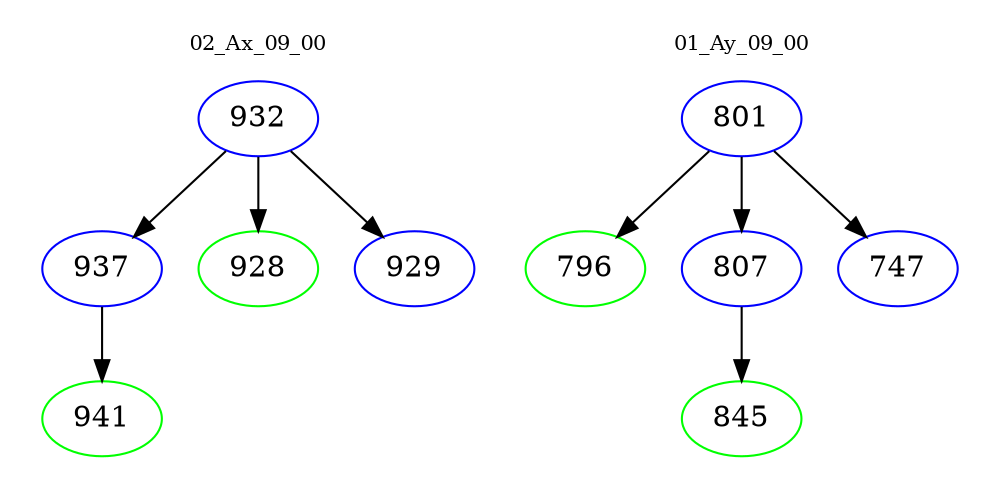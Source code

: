 digraph{
subgraph cluster_0 {
color = white
label = "02_Ax_09_00";
fontsize=10;
T0_932 [label="932", color="blue"]
T0_932 -> T0_937 [color="black"]
T0_937 [label="937", color="blue"]
T0_937 -> T0_941 [color="black"]
T0_941 [label="941", color="green"]
T0_932 -> T0_928 [color="black"]
T0_928 [label="928", color="green"]
T0_932 -> T0_929 [color="black"]
T0_929 [label="929", color="blue"]
}
subgraph cluster_1 {
color = white
label = "01_Ay_09_00";
fontsize=10;
T1_801 [label="801", color="blue"]
T1_801 -> T1_796 [color="black"]
T1_796 [label="796", color="green"]
T1_801 -> T1_807 [color="black"]
T1_807 [label="807", color="blue"]
T1_807 -> T1_845 [color="black"]
T1_845 [label="845", color="green"]
T1_801 -> T1_747 [color="black"]
T1_747 [label="747", color="blue"]
}
}
